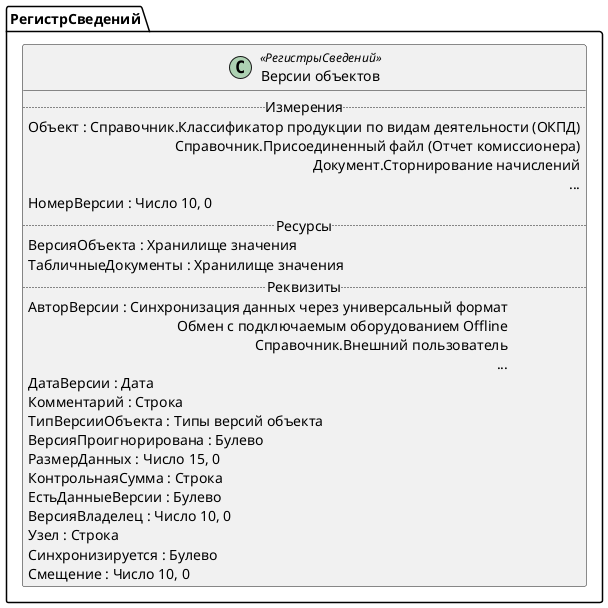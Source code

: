 ﻿@startuml ВерсииОбъектов
'!include templates.wsd
'..\include templates.wsd
class РегистрСведений.ВерсииОбъектов as "Версии объектов" <<РегистрыСведений>>
{
..Измерения..
Объект : Справочник.Классификатор продукции по видам деятельности (ОКПД)\rСправочник.Присоединенный файл (Отчет комиссионера)\rДокумент.Сторнирование начислений\r...
НомерВерсии : Число 10, 0
..Ресурсы..
ВерсияОбъекта : Хранилище значения
ТабличныеДокументы : Хранилище значения
..Реквизиты..
АвторВерсии : Синхронизация данных через универсальный формат\rОбмен с подключаемым оборудованием Offline\rСправочник.Внешний пользователь\r...
ДатаВерсии : Дата
Комментарий : Строка
ТипВерсииОбъекта : Типы версий объекта
ВерсияПроигнорирована : Булево
РазмерДанных : Число 15, 0
КонтрольнаяСумма : Строка
ЕстьДанныеВерсии : Булево
ВерсияВладелец : Число 10, 0
Узел : Строка
Синхронизируется : Булево
Смещение : Число 10, 0
}
@enduml

